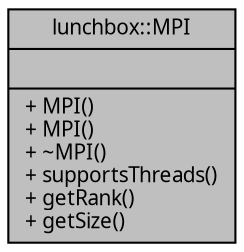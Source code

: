 digraph "lunchbox::MPI"
{
  edge [fontname="Sans",fontsize="10",labelfontname="Sans",labelfontsize="10"];
  node [fontname="Sans",fontsize="10",shape=record];
  Node1 [label="{lunchbox::MPI\n||+ MPI()\l+ MPI()\l+ ~MPI()\l+ supportsThreads()\l+ getRank()\l+ getSize()\l}",height=0.2,width=0.4,color="black", fillcolor="grey75", style="filled" fontcolor="black"];
}
